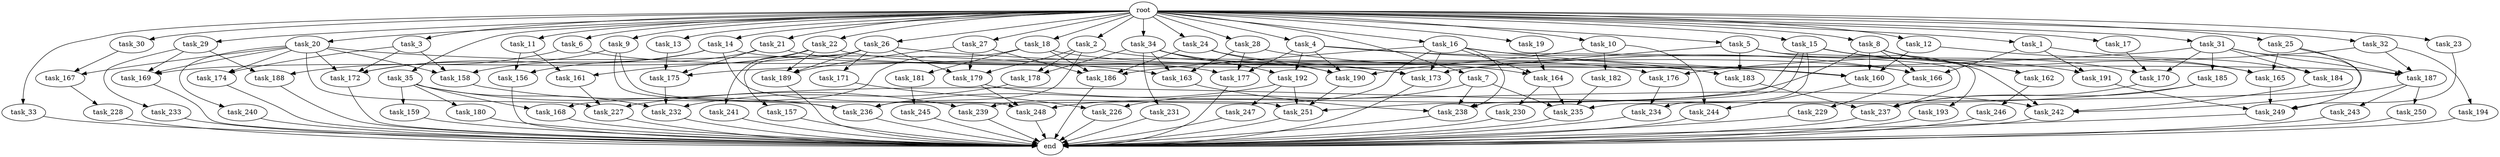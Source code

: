 digraph G {
  root [size="0.000000"];
  task_1 [size="10.240000"];
  task_2 [size="10.240000"];
  task_3 [size="10.240000"];
  task_4 [size="10.240000"];
  task_5 [size="10.240000"];
  task_6 [size="10.240000"];
  task_7 [size="10.240000"];
  task_8 [size="10.240000"];
  task_9 [size="10.240000"];
  task_10 [size="10.240000"];
  task_11 [size="10.240000"];
  task_12 [size="10.240000"];
  task_13 [size="10.240000"];
  task_14 [size="10.240000"];
  task_15 [size="10.240000"];
  task_16 [size="10.240000"];
  task_17 [size="10.240000"];
  task_18 [size="10.240000"];
  task_19 [size="10.240000"];
  task_20 [size="10.240000"];
  task_21 [size="10.240000"];
  task_22 [size="10.240000"];
  task_23 [size="10.240000"];
  task_24 [size="10.240000"];
  task_25 [size="10.240000"];
  task_26 [size="10.240000"];
  task_27 [size="10.240000"];
  task_28 [size="10.240000"];
  task_29 [size="10.240000"];
  task_30 [size="10.240000"];
  task_31 [size="10.240000"];
  task_32 [size="10.240000"];
  task_33 [size="10.240000"];
  task_34 [size="10.240000"];
  task_35 [size="10.240000"];
  task_156 [size="4552665333.760000"];
  task_157 [size="3092376453.120000"];
  task_158 [size="9105330667.520000"];
  task_159 [size="8589934592.000000"];
  task_160 [size="12111807774.719999"];
  task_161 [size="687194767.360000"];
  task_162 [size="4466765987.840000"];
  task_163 [size="1460288880.640000"];
  task_164 [size="11854109736.960001"];
  task_165 [size="9964324126.719999"];
  task_166 [size="14516989460.480000"];
  task_167 [size="6270652252.160000"];
  task_168 [size="17179869184.000000"];
  task_169 [size="10823317585.920000"];
  task_170 [size="13829794693.120001"];
  task_171 [size="3092376453.120000"];
  task_172 [size="16063177687.040001"];
  task_173 [size="13657996001.280001"];
  task_174 [size="7730941132.800000"];
  task_175 [size="7129645711.360001"];
  task_176 [size="3435973836.800000"];
  task_177 [size="10307921510.400000"];
  task_178 [size="4552665333.760000"];
  task_179 [size="8074538516.480000"];
  task_180 [size="8589934592.000000"];
  task_181 [size="8589934592.000000"];
  task_182 [size="8589934592.000000"];
  task_183 [size="24137716203.520000"];
  task_184 [size="10737418240.000000"];
  task_185 [size="2147483648.000000"];
  task_186 [size="17008070492.160000"];
  task_187 [size="9706626088.960001"];
  task_188 [size="8332236554.240000"];
  task_189 [size="4209067950.080000"];
  task_190 [size="23021024706.560001"];
  task_191 [size="17179869184.000000"];
  task_192 [size="8933531975.680000"];
  task_193 [size="6957847019.520000"];
  task_194 [size="3092376453.120000"];
  task_226 [size="6356551598.080000"];
  task_227 [size="1889785610.240000"];
  task_228 [size="343597383.680000"];
  task_229 [size="4209067950.080000"];
  task_230 [size="2147483648.000000"];
  task_231 [size="343597383.680000"];
  task_232 [size="21045339750.400002"];
  task_233 [size="6957847019.520000"];
  task_234 [size="3865470566.400000"];
  task_235 [size="14946486190.080000"];
  task_236 [size="22849226014.720001"];
  task_237 [size="11854109736.960001"];
  task_238 [size="10823317585.920000"];
  task_239 [size="5239860101.120000"];
  task_240 [size="773094113.280000"];
  task_241 [size="343597383.680000"];
  task_242 [size="20272245637.119999"];
  task_243 [size="4209067950.080000"];
  task_244 [size="11682311045.120001"];
  task_245 [size="6957847019.520000"];
  task_246 [size="2147483648.000000"];
  task_247 [size="3092376453.120000"];
  task_248 [size="15290083573.760000"];
  task_249 [size="3607772528.640000"];
  task_250 [size="4209067950.080000"];
  task_251 [size="7902739824.640000"];
  end [size="0.000000"];

  root -> task_1 [size="1.000000"];
  root -> task_2 [size="1.000000"];
  root -> task_3 [size="1.000000"];
  root -> task_4 [size="1.000000"];
  root -> task_5 [size="1.000000"];
  root -> task_6 [size="1.000000"];
  root -> task_7 [size="1.000000"];
  root -> task_8 [size="1.000000"];
  root -> task_9 [size="1.000000"];
  root -> task_10 [size="1.000000"];
  root -> task_11 [size="1.000000"];
  root -> task_12 [size="1.000000"];
  root -> task_13 [size="1.000000"];
  root -> task_14 [size="1.000000"];
  root -> task_15 [size="1.000000"];
  root -> task_16 [size="1.000000"];
  root -> task_17 [size="1.000000"];
  root -> task_18 [size="1.000000"];
  root -> task_19 [size="1.000000"];
  root -> task_20 [size="1.000000"];
  root -> task_21 [size="1.000000"];
  root -> task_22 [size="1.000000"];
  root -> task_23 [size="1.000000"];
  root -> task_24 [size="1.000000"];
  root -> task_25 [size="1.000000"];
  root -> task_26 [size="1.000000"];
  root -> task_27 [size="1.000000"];
  root -> task_28 [size="1.000000"];
  root -> task_29 [size="1.000000"];
  root -> task_30 [size="1.000000"];
  root -> task_31 [size="1.000000"];
  root -> task_32 [size="1.000000"];
  root -> task_33 [size="1.000000"];
  root -> task_34 [size="1.000000"];
  root -> task_35 [size="1.000000"];
  task_1 -> task_166 [size="838860800.000000"];
  task_1 -> task_184 [size="838860800.000000"];
  task_1 -> task_191 [size="838860800.000000"];
  task_2 -> task_166 [size="411041792.000000"];
  task_2 -> task_178 [size="411041792.000000"];
  task_2 -> task_179 [size="411041792.000000"];
  task_2 -> task_236 [size="411041792.000000"];
  task_3 -> task_158 [size="679477248.000000"];
  task_3 -> task_172 [size="679477248.000000"];
  task_3 -> task_174 [size="679477248.000000"];
  task_4 -> task_177 [size="838860800.000000"];
  task_4 -> task_183 [size="838860800.000000"];
  task_4 -> task_190 [size="838860800.000000"];
  task_4 -> task_191 [size="838860800.000000"];
  task_4 -> task_192 [size="838860800.000000"];
  task_5 -> task_173 [size="679477248.000000"];
  task_5 -> task_183 [size="679477248.000000"];
  task_5 -> task_193 [size="679477248.000000"];
  task_5 -> task_242 [size="679477248.000000"];
  task_6 -> task_177 [size="134217728.000000"];
  task_6 -> task_188 [size="134217728.000000"];
  task_7 -> task_226 [size="411041792.000000"];
  task_7 -> task_235 [size="411041792.000000"];
  task_7 -> task_238 [size="411041792.000000"];
  task_8 -> task_160 [size="134217728.000000"];
  task_8 -> task_162 [size="134217728.000000"];
  task_8 -> task_165 [size="134217728.000000"];
  task_8 -> task_166 [size="134217728.000000"];
  task_8 -> task_248 [size="134217728.000000"];
  task_9 -> task_172 [size="679477248.000000"];
  task_9 -> task_236 [size="679477248.000000"];
  task_9 -> task_248 [size="679477248.000000"];
  task_10 -> task_182 [size="838860800.000000"];
  task_10 -> task_190 [size="838860800.000000"];
  task_10 -> task_244 [size="838860800.000000"];
  task_11 -> task_156 [size="33554432.000000"];
  task_11 -> task_161 [size="33554432.000000"];
  task_12 -> task_160 [size="536870912.000000"];
  task_12 -> task_165 [size="536870912.000000"];
  task_13 -> task_175 [size="75497472.000000"];
  task_14 -> task_158 [size="134217728.000000"];
  task_14 -> task_172 [size="134217728.000000"];
  task_14 -> task_187 [size="134217728.000000"];
  task_14 -> task_251 [size="134217728.000000"];
  task_15 -> task_162 [size="301989888.000000"];
  task_15 -> task_170 [size="301989888.000000"];
  task_15 -> task_234 [size="301989888.000000"];
  task_15 -> task_238 [size="301989888.000000"];
  task_15 -> task_251 [size="301989888.000000"];
  task_16 -> task_160 [size="209715200.000000"];
  task_16 -> task_164 [size="209715200.000000"];
  task_16 -> task_173 [size="209715200.000000"];
  task_16 -> task_186 [size="209715200.000000"];
  task_16 -> task_237 [size="209715200.000000"];
  task_16 -> task_238 [size="209715200.000000"];
  task_16 -> task_239 [size="209715200.000000"];
  task_17 -> task_170 [size="838860800.000000"];
  task_18 -> task_168 [size="838860800.000000"];
  task_18 -> task_181 [size="838860800.000000"];
  task_18 -> task_183 [size="838860800.000000"];
  task_18 -> task_186 [size="838860800.000000"];
  task_19 -> task_164 [size="411041792.000000"];
  task_20 -> task_158 [size="75497472.000000"];
  task_20 -> task_163 [size="75497472.000000"];
  task_20 -> task_167 [size="75497472.000000"];
  task_20 -> task_169 [size="75497472.000000"];
  task_20 -> task_172 [size="75497472.000000"];
  task_20 -> task_174 [size="75497472.000000"];
  task_20 -> task_227 [size="75497472.000000"];
  task_20 -> task_240 [size="75497472.000000"];
  task_21 -> task_156 [size="411041792.000000"];
  task_21 -> task_173 [size="411041792.000000"];
  task_21 -> task_175 [size="411041792.000000"];
  task_22 -> task_161 [size="33554432.000000"];
  task_22 -> task_176 [size="33554432.000000"];
  task_22 -> task_189 [size="33554432.000000"];
  task_22 -> task_241 [size="33554432.000000"];
  task_23 -> task_249 [size="33554432.000000"];
  task_24 -> task_164 [size="536870912.000000"];
  task_24 -> task_186 [size="536870912.000000"];
  task_24 -> task_190 [size="536870912.000000"];
  task_25 -> task_165 [size="301989888.000000"];
  task_25 -> task_187 [size="301989888.000000"];
  task_25 -> task_235 [size="301989888.000000"];
  task_26 -> task_157 [size="301989888.000000"];
  task_26 -> task_160 [size="301989888.000000"];
  task_26 -> task_169 [size="301989888.000000"];
  task_26 -> task_171 [size="301989888.000000"];
  task_26 -> task_179 [size="301989888.000000"];
  task_26 -> task_189 [size="301989888.000000"];
  task_27 -> task_179 [size="75497472.000000"];
  task_27 -> task_186 [size="75497472.000000"];
  task_27 -> task_189 [size="75497472.000000"];
  task_28 -> task_163 [size="33554432.000000"];
  task_28 -> task_166 [size="33554432.000000"];
  task_28 -> task_177 [size="33554432.000000"];
  task_29 -> task_169 [size="679477248.000000"];
  task_29 -> task_188 [size="679477248.000000"];
  task_29 -> task_233 [size="679477248.000000"];
  task_30 -> task_167 [size="536870912.000000"];
  task_31 -> task_170 [size="209715200.000000"];
  task_31 -> task_175 [size="209715200.000000"];
  task_31 -> task_184 [size="209715200.000000"];
  task_31 -> task_185 [size="209715200.000000"];
  task_31 -> task_187 [size="209715200.000000"];
  task_31 -> task_249 [size="209715200.000000"];
  task_32 -> task_176 [size="301989888.000000"];
  task_32 -> task_187 [size="301989888.000000"];
  task_32 -> task_194 [size="301989888.000000"];
  task_33 -> end [size="1.000000"];
  task_34 -> task_163 [size="33554432.000000"];
  task_34 -> task_173 [size="33554432.000000"];
  task_34 -> task_178 [size="33554432.000000"];
  task_34 -> task_190 [size="33554432.000000"];
  task_34 -> task_192 [size="33554432.000000"];
  task_34 -> task_231 [size="33554432.000000"];
  task_35 -> task_159 [size="838860800.000000"];
  task_35 -> task_168 [size="838860800.000000"];
  task_35 -> task_180 [size="838860800.000000"];
  task_35 -> task_232 [size="838860800.000000"];
  task_35 -> task_236 [size="838860800.000000"];
  task_156 -> end [size="1.000000"];
  task_157 -> end [size="1.000000"];
  task_158 -> task_239 [size="301989888.000000"];
  task_159 -> end [size="1.000000"];
  task_160 -> task_244 [size="301989888.000000"];
  task_161 -> task_227 [size="75497472.000000"];
  task_162 -> task_246 [size="209715200.000000"];
  task_163 -> task_238 [size="134217728.000000"];
  task_164 -> task_230 [size="209715200.000000"];
  task_164 -> task_235 [size="209715200.000000"];
  task_165 -> task_249 [size="33554432.000000"];
  task_166 -> task_229 [size="411041792.000000"];
  task_167 -> task_228 [size="33554432.000000"];
  task_168 -> end [size="1.000000"];
  task_169 -> end [size="1.000000"];
  task_170 -> task_237 [size="838860800.000000"];
  task_171 -> task_226 [size="209715200.000000"];
  task_172 -> end [size="1.000000"];
  task_173 -> end [size="1.000000"];
  task_174 -> end [size="1.000000"];
  task_175 -> task_232 [size="679477248.000000"];
  task_176 -> task_234 [size="75497472.000000"];
  task_177 -> end [size="1.000000"];
  task_178 -> task_232 [size="536870912.000000"];
  task_179 -> task_242 [size="679477248.000000"];
  task_179 -> task_248 [size="679477248.000000"];
  task_180 -> end [size="1.000000"];
  task_181 -> task_245 [size="679477248.000000"];
  task_182 -> task_235 [size="536870912.000000"];
  task_183 -> task_237 [size="75497472.000000"];
  task_184 -> task_242 [size="209715200.000000"];
  task_185 -> task_227 [size="33554432.000000"];
  task_185 -> task_237 [size="33554432.000000"];
  task_186 -> end [size="1.000000"];
  task_187 -> task_242 [size="411041792.000000"];
  task_187 -> task_243 [size="411041792.000000"];
  task_187 -> task_250 [size="411041792.000000"];
  task_188 -> end [size="1.000000"];
  task_189 -> end [size="1.000000"];
  task_190 -> task_251 [size="33554432.000000"];
  task_191 -> task_249 [size="75497472.000000"];
  task_192 -> task_236 [size="301989888.000000"];
  task_192 -> task_247 [size="301989888.000000"];
  task_192 -> task_251 [size="301989888.000000"];
  task_193 -> end [size="1.000000"];
  task_194 -> end [size="1.000000"];
  task_226 -> end [size="1.000000"];
  task_227 -> end [size="1.000000"];
  task_228 -> end [size="1.000000"];
  task_229 -> end [size="1.000000"];
  task_230 -> end [size="1.000000"];
  task_231 -> end [size="1.000000"];
  task_232 -> end [size="1.000000"];
  task_233 -> end [size="1.000000"];
  task_234 -> end [size="1.000000"];
  task_235 -> end [size="1.000000"];
  task_236 -> end [size="1.000000"];
  task_237 -> end [size="1.000000"];
  task_238 -> end [size="1.000000"];
  task_239 -> end [size="1.000000"];
  task_240 -> end [size="1.000000"];
  task_241 -> end [size="1.000000"];
  task_242 -> end [size="1.000000"];
  task_243 -> end [size="1.000000"];
  task_244 -> end [size="1.000000"];
  task_245 -> end [size="1.000000"];
  task_246 -> end [size="1.000000"];
  task_247 -> end [size="1.000000"];
  task_248 -> end [size="1.000000"];
  task_249 -> end [size="1.000000"];
  task_250 -> end [size="1.000000"];
  task_251 -> end [size="1.000000"];
}
